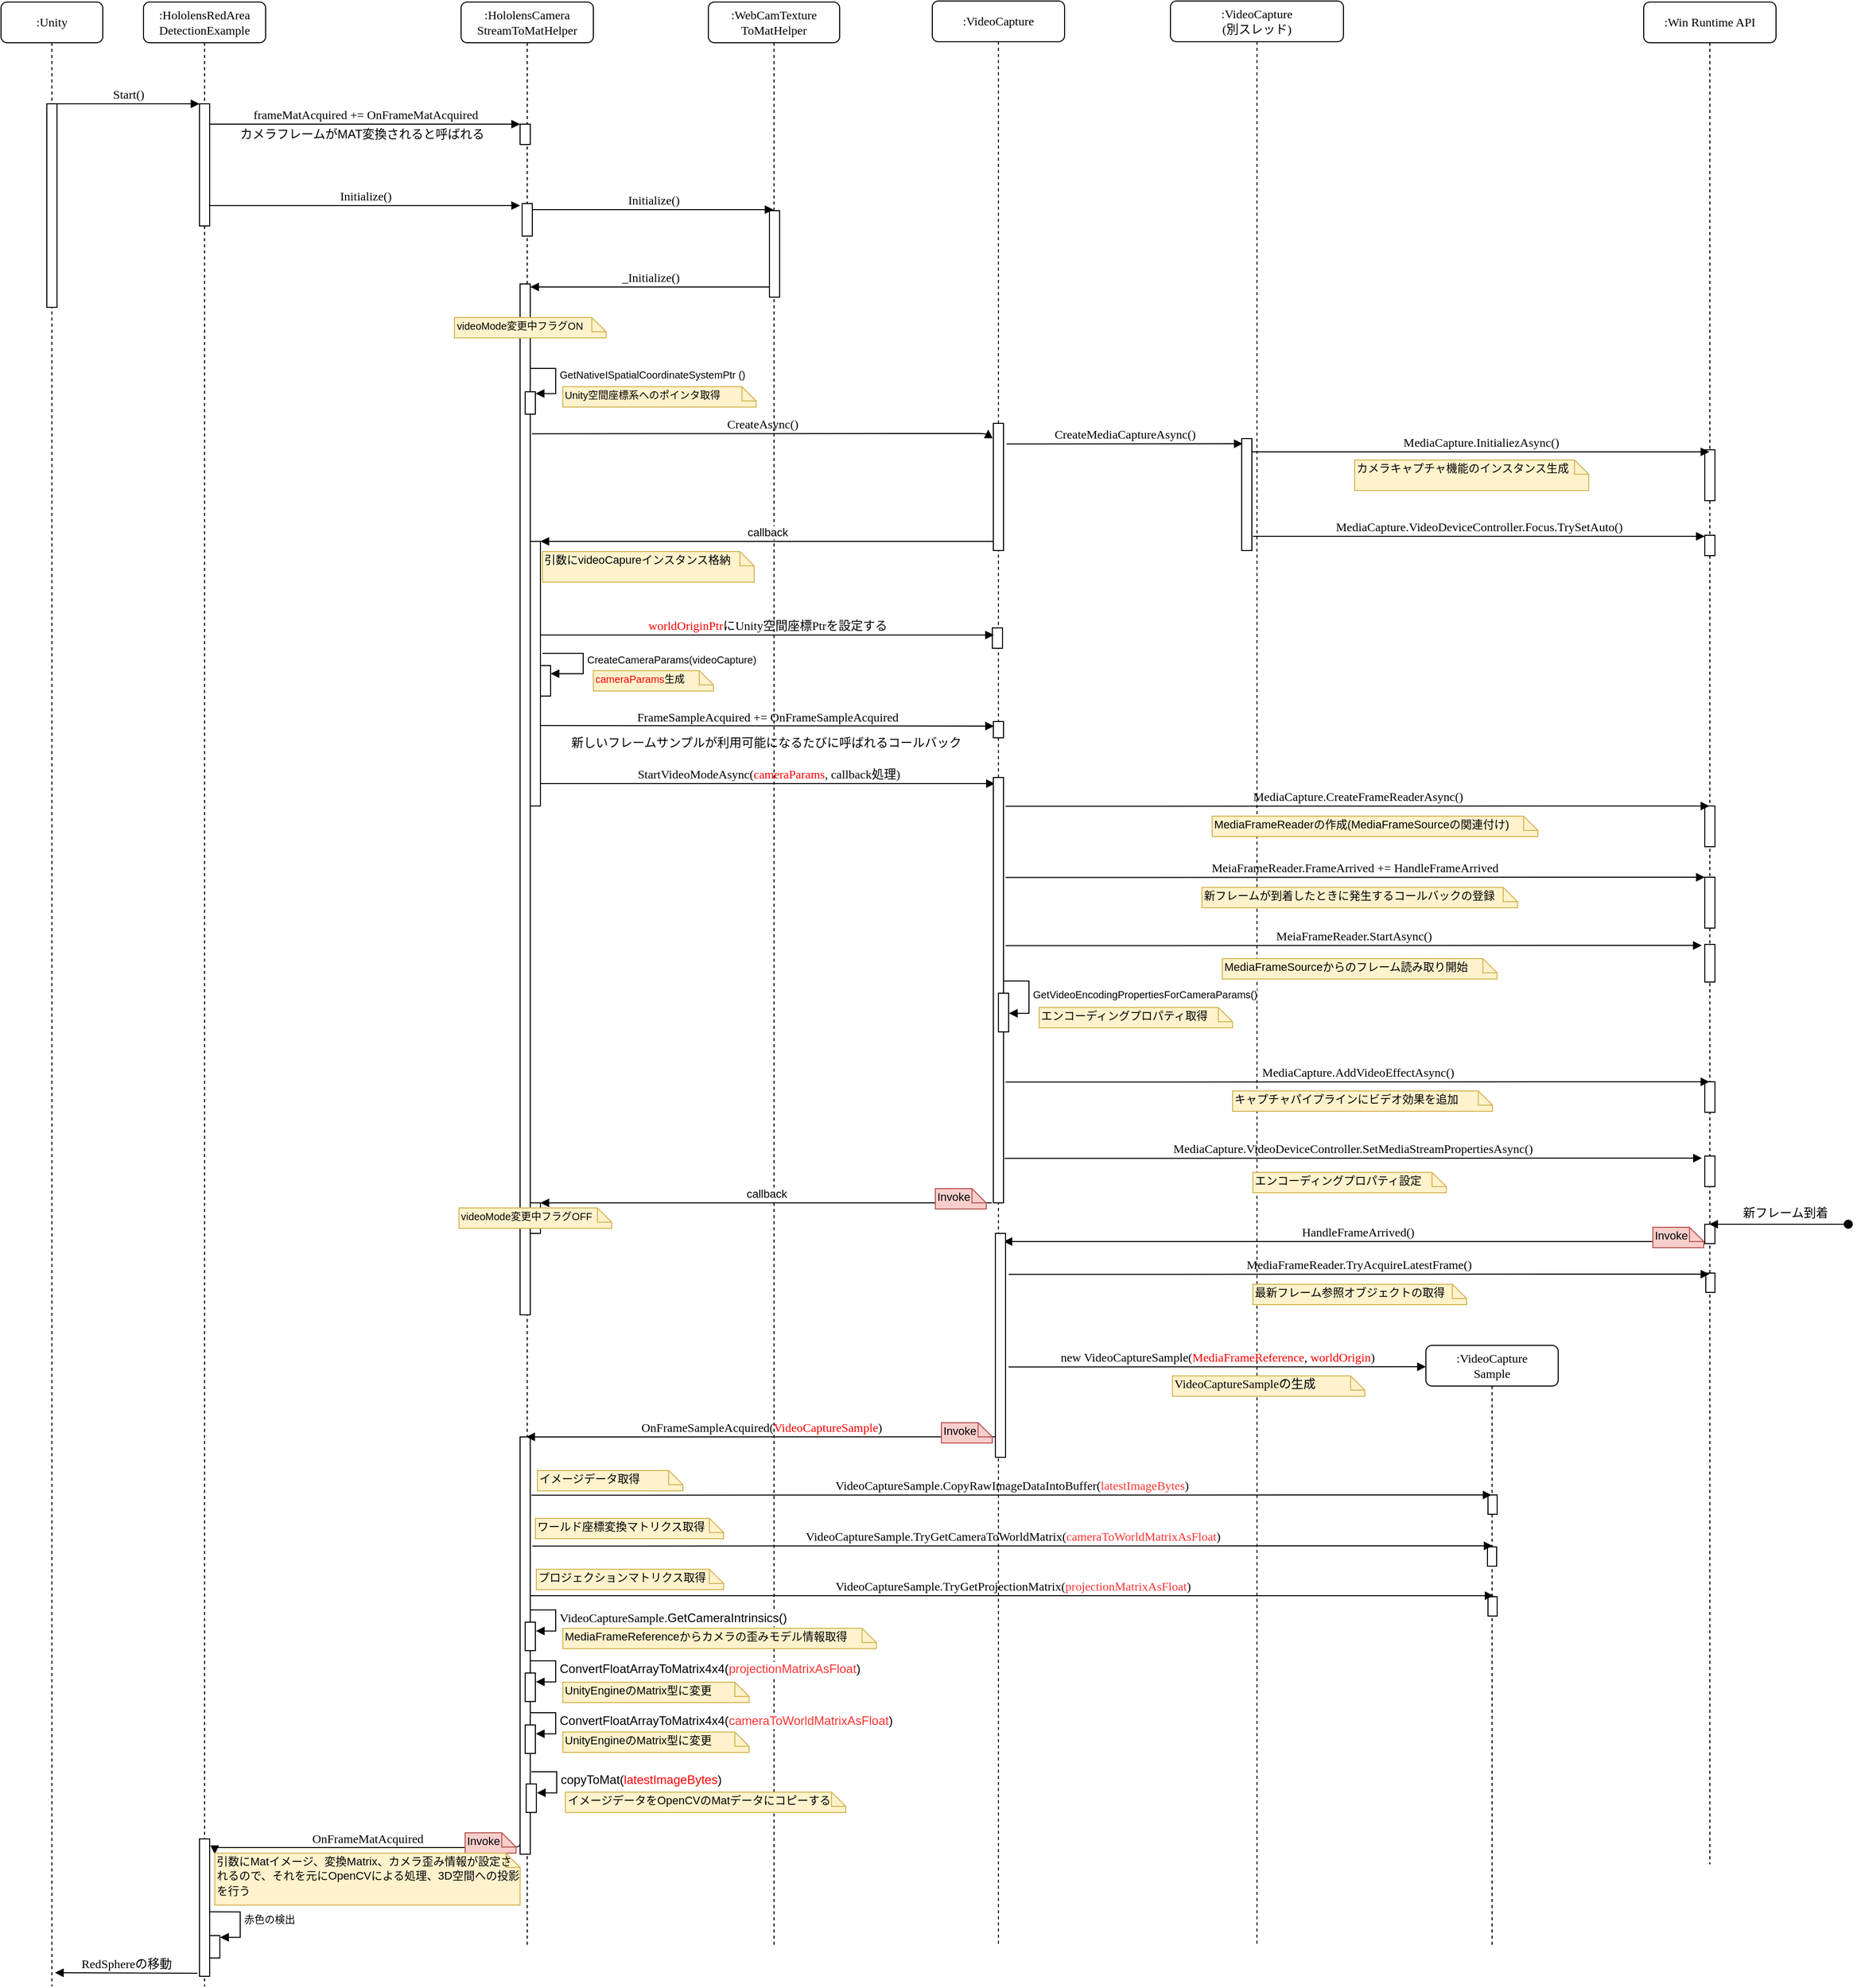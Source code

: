 <mxfile version="12.9.9" type="device"><diagram name="Page-1" id="13e1069c-82ec-6db2-03f1-153e76fe0fe0"><mxGraphModel dx="1707" dy="987" grid="1" gridSize="10" guides="1" tooltips="1" connect="1" arrows="1" fold="1" page="1" pageScale="1" pageWidth="1100" pageHeight="850" background="#ffffff" math="0" shadow="0"><root><mxCell id="0"/><mxCell id="1" parent="0"/><mxCell id="7baba1c4bc27f4b0-2" value=":HololensRedArea&lt;br&gt;DetectionExample" style="shape=umlLifeline;perimeter=lifelinePerimeter;whiteSpace=wrap;html=1;container=1;collapsible=0;recursiveResize=0;outlineConnect=0;rounded=1;shadow=0;comic=0;labelBackgroundColor=none;strokeWidth=1;fontFamily=Verdana;fontSize=12;align=center;gradientColor=none;labelBorderColor=none;labelPosition=center;verticalLabelPosition=middle;verticalAlign=middle;" parent="1" vertex="1"><mxGeometry x="190" y="140" width="120" height="1950" as="geometry"/></mxCell><mxCell id="7baba1c4bc27f4b0-10" value="" style="html=1;points=[];perimeter=orthogonalPerimeter;rounded=0;shadow=0;comic=0;labelBackgroundColor=none;strokeWidth=1;fontFamily=Verdana;fontSize=12;align=center;" parent="7baba1c4bc27f4b0-2" vertex="1"><mxGeometry x="55" y="100" width="10" height="120" as="geometry"/></mxCell><mxCell id="7baba1c4bc27f4b0-3" value=":HololensCamera&lt;br&gt;StreamToMatHelper" style="shape=umlLifeline;perimeter=lifelinePerimeter;whiteSpace=wrap;html=1;container=1;collapsible=0;recursiveResize=0;outlineConnect=0;rounded=1;shadow=0;comic=0;labelBackgroundColor=none;strokeWidth=1;fontFamily=Verdana;fontSize=12;align=center;" parent="1" vertex="1"><mxGeometry x="502" y="140" width="130" height="1910" as="geometry"/></mxCell><mxCell id="7baba1c4bc27f4b0-13" value="" style="html=1;points=[];perimeter=orthogonalPerimeter;rounded=0;shadow=0;comic=0;labelBackgroundColor=none;strokeWidth=1;fontFamily=Verdana;fontSize=12;align=center;" parent="7baba1c4bc27f4b0-3" vertex="1"><mxGeometry x="58" y="120" width="10" height="20" as="geometry"/></mxCell><mxCell id="GA6g40P5wwjPdCmEB0vI-6" value="" style="html=1;points=[];perimeter=orthogonalPerimeter;rounded=0;shadow=0;comic=0;labelBackgroundColor=none;strokeWidth=1;fontFamily=Verdana;fontSize=12;align=center;" parent="7baba1c4bc27f4b0-3" vertex="1"><mxGeometry x="60" y="198" width="10" height="32" as="geometry"/></mxCell><mxCell id="GA6g40P5wwjPdCmEB0vI-16" value="" style="html=1;points=[];perimeter=orthogonalPerimeter;rounded=0;shadow=0;comic=0;labelBackgroundColor=none;strokeWidth=1;fontFamily=Verdana;fontSize=12;align=center;" parent="7baba1c4bc27f4b0-3" vertex="1"><mxGeometry x="58" y="277" width="10" height="1013" as="geometry"/></mxCell><mxCell id="yOUTtjT36ihFral-eEsa-5" value="" style="html=1;points=[];perimeter=orthogonalPerimeter;labelBackgroundColor=none;gradientColor=none;" parent="7baba1c4bc27f4b0-3" vertex="1"><mxGeometry x="58" y="1410" width="10" height="410" as="geometry"/></mxCell><mxCell id="HErIHTPvH0kcY3t_z8J7-2" value="" style="html=1;points=[];perimeter=orthogonalPerimeter;" vertex="1" parent="7baba1c4bc27f4b0-3"><mxGeometry x="68" y="530" width="10" height="260" as="geometry"/></mxCell><mxCell id="7baba1c4bc27f4b0-8" value=":Unity" style="shape=umlLifeline;perimeter=lifelinePerimeter;whiteSpace=wrap;html=1;container=1;collapsible=0;recursiveResize=0;outlineConnect=0;rounded=1;shadow=0;comic=0;labelBackgroundColor=none;strokeWidth=1;fontFamily=Verdana;fontSize=12;align=center;" parent="1" vertex="1"><mxGeometry x="50" y="140" width="100" height="1950" as="geometry"/></mxCell><mxCell id="7baba1c4bc27f4b0-9" value="" style="html=1;points=[];perimeter=orthogonalPerimeter;rounded=0;shadow=0;comic=0;labelBackgroundColor=none;strokeWidth=1;fontFamily=Verdana;fontSize=12;align=center;" parent="7baba1c4bc27f4b0-8" vertex="1"><mxGeometry x="45" y="100" width="10" height="200" as="geometry"/></mxCell><mxCell id="7baba1c4bc27f4b0-11" value="Start()" style="html=1;verticalAlign=bottom;endArrow=block;entryX=0;entryY=0;labelBackgroundColor=none;fontFamily=Verdana;fontSize=12;edgeStyle=elbowEdgeStyle;elbow=vertical;" parent="1" source="7baba1c4bc27f4b0-9" target="7baba1c4bc27f4b0-10" edge="1"><mxGeometry relative="1" as="geometry"><mxPoint x="170" y="250" as="sourcePoint"/></mxGeometry></mxCell><mxCell id="7baba1c4bc27f4b0-14" value="frameMatAcquired += OnFrameMatAcquired" style="html=1;verticalAlign=bottom;endArrow=block;entryX=0;entryY=0;labelBackgroundColor=none;fontFamily=Verdana;fontSize=12;edgeStyle=elbowEdgeStyle;elbow=vertical;" parent="1" source="7baba1c4bc27f4b0-10" target="7baba1c4bc27f4b0-13" edge="1"><mxGeometry relative="1" as="geometry"><mxPoint x="320" y="260" as="sourcePoint"/></mxGeometry></mxCell><mxCell id="GA6g40P5wwjPdCmEB0vI-2" value="カメラフレームがMAT変換されると呼ばれる" style="text;html=1;strokeColor=none;fillColor=none;align=center;verticalAlign=middle;whiteSpace=wrap;rounded=0;labelBackgroundColor=none;" parent="1" vertex="1"><mxGeometry x="260" y="260" width="290" height="20" as="geometry"/></mxCell><mxCell id="GA6g40P5wwjPdCmEB0vI-5" value="Initialize()" style="html=1;verticalAlign=bottom;endArrow=block;labelBackgroundColor=none;fontFamily=Verdana;fontSize=12;edgeStyle=elbowEdgeStyle;elbow=vertical;" parent="1" source="7baba1c4bc27f4b0-10" edge="1"><mxGeometry relative="1" as="geometry"><mxPoint x="270" y="340" as="sourcePoint"/><Array as="points"><mxPoint x="430" y="340"/><mxPoint x="251" y="320"/></Array><mxPoint x="560" y="340" as="targetPoint"/></mxGeometry></mxCell><mxCell id="GA6g40P5wwjPdCmEB0vI-8" value=":WebCamTexture&lt;br&gt;ToMatHelper" style="shape=umlLifeline;perimeter=lifelinePerimeter;whiteSpace=wrap;html=1;container=1;collapsible=0;recursiveResize=0;outlineConnect=0;rounded=1;shadow=0;comic=0;labelBackgroundColor=none;strokeWidth=1;fontFamily=Verdana;fontSize=12;align=center;" parent="1" vertex="1"><mxGeometry x="745" y="140" width="129" height="1910" as="geometry"/></mxCell><mxCell id="GA6g40P5wwjPdCmEB0vI-10" value="" style="html=1;points=[];perimeter=orthogonalPerimeter;rounded=0;shadow=0;comic=0;labelBackgroundColor=none;strokeWidth=1;fontFamily=Verdana;fontSize=12;align=center;" parent="GA6g40P5wwjPdCmEB0vI-8" vertex="1"><mxGeometry x="60" y="205" width="10" height="85" as="geometry"/></mxCell><mxCell id="GA6g40P5wwjPdCmEB0vI-58" value="FrameSampleAcquired += OnFrameSampleAcquired" style="html=1;verticalAlign=bottom;endArrow=block;labelBackgroundColor=none;fontFamily=Verdana;fontSize=12;edgeStyle=elbowEdgeStyle;elbow=vertical;entryX=0.059;entryY=0.283;entryDx=0;entryDy=0;entryPerimeter=0;" parent="GA6g40P5wwjPdCmEB0vI-8" edge="1" target="GA6g40P5wwjPdCmEB0vI-73"><mxGeometry relative="1" as="geometry"><mxPoint x="-165" y="711" as="sourcePoint"/><mxPoint x="275" y="711" as="targetPoint"/></mxGeometry></mxCell><mxCell id="GA6g40P5wwjPdCmEB0vI-12" value="Initialize()" style="html=1;verticalAlign=bottom;endArrow=block;labelBackgroundColor=none;fontFamily=Verdana;fontSize=12;edgeStyle=elbowEdgeStyle;elbow=vertical;" parent="1" target="GA6g40P5wwjPdCmEB0vI-8" edge="1"><mxGeometry relative="1" as="geometry"><mxPoint x="572" y="344" as="sourcePoint"/><Array as="points"><mxPoint x="745" y="344"/><mxPoint x="566" y="324"/></Array><mxPoint x="770" y="344" as="targetPoint"/></mxGeometry></mxCell><mxCell id="GA6g40P5wwjPdCmEB0vI-15" value="_Initialize()" style="html=1;verticalAlign=bottom;endArrow=block;labelBackgroundColor=none;fontFamily=Verdana;fontSize=12;edgeStyle=elbowEdgeStyle;elbow=vertical;" parent="1" edge="1"><mxGeometry relative="1" as="geometry"><mxPoint x="805" y="420" as="sourcePoint"/><Array as="points"><mxPoint x="640" y="420"/><mxPoint x="577" y="450"/><mxPoint x="398" y="430"/></Array><mxPoint x="570" y="420" as="targetPoint"/></mxGeometry></mxCell><mxCell id="GA6g40P5wwjPdCmEB0vI-20" value=":VideoCapture" style="shape=umlLifeline;perimeter=lifelinePerimeter;whiteSpace=wrap;html=1;container=1;collapsible=0;recursiveResize=0;outlineConnect=0;rounded=1;shadow=0;comic=0;labelBackgroundColor=none;strokeWidth=1;fontFamily=Verdana;fontSize=12;align=center;" parent="1" vertex="1"><mxGeometry x="965" y="139" width="130" height="1911" as="geometry"/></mxCell><mxCell id="GA6g40P5wwjPdCmEB0vI-21" value="" style="html=1;points=[];perimeter=orthogonalPerimeter;rounded=0;shadow=0;comic=0;labelBackgroundColor=none;strokeWidth=1;fontFamily=Verdana;fontSize=12;align=center;" parent="GA6g40P5wwjPdCmEB0vI-20" vertex="1"><mxGeometry x="60" y="415" width="10" height="125" as="geometry"/></mxCell><mxCell id="GA6g40P5wwjPdCmEB0vI-25" value="" style="html=1;points=[];perimeter=orthogonalPerimeter;labelBackgroundColor=none;gradientColor=none;" parent="1" vertex="1"><mxGeometry x="565" y="523" width="10" height="22" as="geometry"/></mxCell><mxCell id="GA6g40P5wwjPdCmEB0vI-28" value="&lt;font style=&quot;font-size: 10px&quot;&gt;Unity空間座標系へのポインタ取得&lt;/font&gt;" style="shape=note;whiteSpace=wrap;html=1;size=14;verticalAlign=top;align=left;spacingTop=-6;labelBackgroundColor=none;fillColor=#fff2cc;strokeColor=#d6b656;" parent="1" vertex="1"><mxGeometry x="602" y="518" width="190" height="20" as="geometry"/></mxCell><mxCell id="GA6g40P5wwjPdCmEB0vI-29" value="CreateAsync()" style="html=1;verticalAlign=bottom;endArrow=block;labelBackgroundColor=none;fontFamily=Verdana;fontSize=12;edgeStyle=elbowEdgeStyle;elbow=vertical;exitX=1.643;exitY=0.582;exitDx=0;exitDy=0;exitPerimeter=0;" parent="1" edge="1"><mxGeometry relative="1" as="geometry"><mxPoint x="571.43" y="564.246" as="sourcePoint"/><Array as="points"><mxPoint x="555" y="564"/></Array><mxPoint x="1020" y="560" as="targetPoint"/></mxGeometry></mxCell><mxCell id="GA6g40P5wwjPdCmEB0vI-32" value="&lt;font style=&quot;font-size: 10px&quot;&gt;GetNativeISpatialCoordinateSystemPtr ()&lt;/font&gt;" style="edgeStyle=orthogonalEdgeStyle;html=1;align=left;spacingLeft=2;endArrow=block;rounded=0;entryX=1.029;entryY=0.424;entryDx=0;entryDy=0;entryPerimeter=0;" parent="1" edge="1"><mxGeometry relative="1" as="geometry"><mxPoint x="570" y="493" as="sourcePoint"/><Array as="points"><mxPoint x="570" y="500"/><mxPoint x="595" y="500"/><mxPoint x="595" y="525"/></Array><mxPoint x="575.29" y="524.72" as="targetPoint"/></mxGeometry></mxCell><mxCell id="GA6g40P5wwjPdCmEB0vI-33" value=":VideoCapture&lt;br&gt;(別スレッド)" style="shape=umlLifeline;perimeter=lifelinePerimeter;whiteSpace=wrap;html=1;container=1;collapsible=0;recursiveResize=0;outlineConnect=0;rounded=1;shadow=0;comic=0;labelBackgroundColor=none;strokeWidth=1;fontFamily=Verdana;fontSize=12;align=center;" parent="1" vertex="1"><mxGeometry x="1199" y="139" width="170" height="1911" as="geometry"/></mxCell><mxCell id="GA6g40P5wwjPdCmEB0vI-34" value="" style="html=1;points=[];perimeter=orthogonalPerimeter;rounded=0;shadow=0;comic=0;labelBackgroundColor=none;strokeWidth=1;fontFamily=Verdana;fontSize=12;align=center;" parent="GA6g40P5wwjPdCmEB0vI-33" vertex="1"><mxGeometry x="70" y="430" width="10" height="110" as="geometry"/></mxCell><mxCell id="HErIHTPvH0kcY3t_z8J7-28" value="&lt;div style=&quot;text-align: center&quot;&gt;&lt;span&gt;&lt;font face=&quot;Verdana&quot;&gt;VideoCaptureSampleの生成&lt;/font&gt;&lt;/span&gt;&lt;/div&gt;" style="shape=note;whiteSpace=wrap;html=1;size=14;verticalAlign=top;align=left;spacingTop=-6;labelBackgroundColor=none;fillColor=#fff2cc;strokeColor=#d6b656;" vertex="1" parent="GA6g40P5wwjPdCmEB0vI-33"><mxGeometry x="2" y="1351" width="189" height="20" as="geometry"/></mxCell><mxCell id="GA6g40P5wwjPdCmEB0vI-36" value="CreateMediaCaptureAsync()" style="html=1;verticalAlign=bottom;endArrow=block;labelBackgroundColor=none;fontFamily=Verdana;fontSize=12;edgeStyle=elbowEdgeStyle;elbow=vertical;exitX=1.643;exitY=0.582;exitDx=0;exitDy=0;exitPerimeter=0;" parent="1" edge="1"><mxGeometry relative="1" as="geometry"><mxPoint x="1038.0" y="574.246" as="sourcePoint"/><Array as="points"><mxPoint x="1021.57" y="574"/></Array><mxPoint x="1270" y="574" as="targetPoint"/></mxGeometry></mxCell><mxCell id="GA6g40P5wwjPdCmEB0vI-41" value=":Win Runtime API" style="shape=umlLifeline;perimeter=lifelinePerimeter;whiteSpace=wrap;html=1;container=1;collapsible=0;recursiveResize=0;outlineConnect=0;rounded=1;shadow=0;comic=0;labelBackgroundColor=none;strokeWidth=1;fontFamily=Verdana;fontSize=12;align=center;" parent="1" vertex="1"><mxGeometry x="1664" y="140" width="130" height="1830" as="geometry"/></mxCell><mxCell id="GA6g40P5wwjPdCmEB0vI-42" value="" style="html=1;points=[];perimeter=orthogonalPerimeter;rounded=0;shadow=0;comic=0;labelBackgroundColor=none;strokeWidth=1;fontFamily=Verdana;fontSize=12;align=center;" parent="GA6g40P5wwjPdCmEB0vI-41" vertex="1"><mxGeometry x="60" y="440" width="10" height="50" as="geometry"/></mxCell><mxCell id="GA6g40P5wwjPdCmEB0vI-83" value="" style="html=1;points=[];perimeter=orthogonalPerimeter;rounded=0;shadow=0;comic=0;labelBackgroundColor=none;strokeWidth=1;fontFamily=Verdana;fontSize=12;align=center;" parent="GA6g40P5wwjPdCmEB0vI-41" vertex="1"><mxGeometry x="60" y="790" width="10" height="40" as="geometry"/></mxCell><mxCell id="GA6g40P5wwjPdCmEB0vI-88" value="" style="html=1;points=[];perimeter=orthogonalPerimeter;rounded=0;shadow=0;comic=0;labelBackgroundColor=none;strokeWidth=1;fontFamily=Verdana;fontSize=12;align=center;" parent="GA6g40P5wwjPdCmEB0vI-41" vertex="1"><mxGeometry x="60" y="860" width="10" height="50" as="geometry"/></mxCell><mxCell id="GA6g40P5wwjPdCmEB0vI-90" value="" style="html=1;points=[];perimeter=orthogonalPerimeter;labelBackgroundColor=none;gradientColor=none;" parent="GA6g40P5wwjPdCmEB0vI-41" vertex="1"><mxGeometry x="60" y="926" width="10" height="37" as="geometry"/></mxCell><mxCell id="GA6g40P5wwjPdCmEB0vI-99" value="" style="html=1;points=[];perimeter=orthogonalPerimeter;rounded=0;shadow=0;comic=0;labelBackgroundColor=none;strokeWidth=1;fontFamily=Verdana;fontSize=12;align=center;" parent="GA6g40P5wwjPdCmEB0vI-41" vertex="1"><mxGeometry x="60" y="524" width="10" height="20" as="geometry"/></mxCell><mxCell id="GA6g40P5wwjPdCmEB0vI-101" value="" style="html=1;points=[];perimeter=orthogonalPerimeter;labelBackgroundColor=none;gradientColor=none;" parent="GA6g40P5wwjPdCmEB0vI-41" vertex="1"><mxGeometry x="60" y="1061" width="10" height="30" as="geometry"/></mxCell><mxCell id="GA6g40P5wwjPdCmEB0vI-104" value="" style="html=1;points=[];perimeter=orthogonalPerimeter;labelBackgroundColor=none;gradientColor=none;" parent="GA6g40P5wwjPdCmEB0vI-41" vertex="1"><mxGeometry x="60" y="1134" width="10" height="30" as="geometry"/></mxCell><mxCell id="NuB32mr0vmWZS5W-NjKn-8" value="" style="html=1;points=[];perimeter=orthogonalPerimeter;labelBackgroundColor=none;gradientColor=none;" parent="GA6g40P5wwjPdCmEB0vI-41" vertex="1"><mxGeometry x="60" y="1201" width="10" height="19" as="geometry"/></mxCell><mxCell id="NuB32mr0vmWZS5W-NjKn-17" value="" style="html=1;points=[];perimeter=orthogonalPerimeter;labelBackgroundColor=none;gradientColor=none;" parent="GA6g40P5wwjPdCmEB0vI-41" vertex="1"><mxGeometry x="61" y="1249" width="9" height="19" as="geometry"/></mxCell><mxCell id="GA6g40P5wwjPdCmEB0vI-44" value="MediaCapture.InitialiezAsync()" style="html=1;verticalAlign=bottom;endArrow=block;labelBackgroundColor=none;fontFamily=Verdana;fontSize=12;edgeStyle=elbowEdgeStyle;elbow=vertical;" parent="1" edge="1"><mxGeometry relative="1" as="geometry"><mxPoint x="1279" y="582" as="sourcePoint"/><Array as="points"><mxPoint x="1620" y="582"/><mxPoint x="1340" y="676"/></Array><mxPoint x="1728.5" y="582" as="targetPoint"/></mxGeometry></mxCell><mxCell id="GA6g40P5wwjPdCmEB0vI-50" value="callback" style="html=1;verticalAlign=bottom;endArrow=block;" parent="1" edge="1"><mxGeometry relative="1" as="geometry"><mxPoint x="1025" y="670" as="sourcePoint"/><mxPoint x="580" y="670" as="targetPoint"/></mxGeometry></mxCell><mxCell id="GA6g40P5wwjPdCmEB0vI-52" value="&lt;span style=&quot;font-size: 11px&quot;&gt;引数にvideoCapureインスタンス格納&lt;/span&gt;" style="shape=note;whiteSpace=wrap;html=1;size=14;verticalAlign=top;align=left;spacingTop=-6;labelBackgroundColor=none;fillColor=#fff2cc;strokeColor=#d6b656;" parent="1" vertex="1"><mxGeometry x="582" y="680" width="208" height="30" as="geometry"/></mxCell><mxCell id="GA6g40P5wwjPdCmEB0vI-59" value="新しいフレームサンプルが利用可能になるたびに呼ばれるコールバック" style="text;html=1;strokeColor=none;fillColor=none;align=center;verticalAlign=middle;whiteSpace=wrap;rounded=0;labelBackgroundColor=none;" parent="1" vertex="1"><mxGeometry x="577" y="858" width="450" height="20" as="geometry"/></mxCell><mxCell id="GA6g40P5wwjPdCmEB0vI-63" value="StartVideoModeAsync(&lt;font color=&quot;#ff0000&quot;&gt;cameraParams&lt;/font&gt;, callback処理)" style="html=1;verticalAlign=bottom;endArrow=block;labelBackgroundColor=none;fontFamily=Verdana;fontSize=12;edgeStyle=elbowEdgeStyle;elbow=vertical;entryX=0.153;entryY=0.014;entryDx=0;entryDy=0;entryPerimeter=0;" parent="1" target="GA6g40P5wwjPdCmEB0vI-81" edge="1"><mxGeometry relative="1" as="geometry"><mxPoint x="580" y="908" as="sourcePoint"/><mxPoint x="1020" y="908" as="targetPoint"/><Array as="points"/></mxGeometry></mxCell><mxCell id="GA6g40P5wwjPdCmEB0vI-70" value="&lt;span style=&quot;font-size: 10px&quot;&gt;&lt;font color=&quot;#ff0000&quot;&gt;cameraParams&lt;/font&gt;生成&lt;/span&gt;" style="shape=note;whiteSpace=wrap;html=1;size=14;verticalAlign=top;align=left;spacingTop=-6;labelBackgroundColor=none;fillColor=#fff2cc;strokeColor=#d6b656;" parent="1" vertex="1"><mxGeometry x="632" y="797" width="118" height="20" as="geometry"/></mxCell><mxCell id="GA6g40P5wwjPdCmEB0vI-72" value="" style="html=1;points=[];perimeter=orthogonalPerimeter;rounded=0;shadow=0;comic=0;labelBackgroundColor=none;strokeWidth=1;fontFamily=Verdana;fontSize=12;align=center;" parent="1" vertex="1"><mxGeometry x="1024" y="755" width="10" height="20" as="geometry"/></mxCell><mxCell id="GA6g40P5wwjPdCmEB0vI-77" value="&lt;font color=&quot;#ff0000&quot;&gt;worldOriginPtr&lt;/font&gt;にUnity空間座標Ptrを設定する" style="html=1;verticalAlign=bottom;endArrow=block;labelBackgroundColor=none;fontFamily=Verdana;fontSize=12;edgeStyle=elbowEdgeStyle;elbow=vertical;entryX=0.157;entryY=0.343;entryDx=0;entryDy=0;entryPerimeter=0;" parent="1" target="GA6g40P5wwjPdCmEB0vI-72" edge="1"><mxGeometry relative="1" as="geometry"><mxPoint x="580" y="762" as="sourcePoint"/><mxPoint x="1010" y="764.29" as="targetPoint"/></mxGeometry></mxCell><mxCell id="GA6g40P5wwjPdCmEB0vI-73" value="" style="html=1;points=[];perimeter=orthogonalPerimeter;rounded=0;shadow=0;comic=0;labelBackgroundColor=none;strokeWidth=1;fontFamily=Verdana;fontSize=12;align=center;" parent="1" vertex="1"><mxGeometry x="1025" y="847" width="10" height="16" as="geometry"/></mxCell><mxCell id="GA6g40P5wwjPdCmEB0vI-81" value="" style="html=1;points=[];perimeter=orthogonalPerimeter;rounded=0;shadow=0;comic=0;labelBackgroundColor=none;strokeWidth=1;fontFamily=Verdana;fontSize=12;align=center;" parent="1" vertex="1"><mxGeometry x="1025" y="902" width="10" height="418" as="geometry"/></mxCell><mxCell id="GA6g40P5wwjPdCmEB0vI-82" value="MediaCapture.CreateFrameReaderAsync()" style="html=1;verticalAlign=bottom;endArrow=block;labelBackgroundColor=none;fontFamily=Verdana;fontSize=12;edgeStyle=elbowEdgeStyle;elbow=vertical;exitX=1.643;exitY=0.582;exitDx=0;exitDy=0;exitPerimeter=0;" parent="1" edge="1"><mxGeometry relative="1" as="geometry"><mxPoint x="1037" y="930.246" as="sourcePoint"/><Array as="points"><mxPoint x="1020.57" y="930"/></Array><mxPoint x="1728.5" y="930" as="targetPoint"/></mxGeometry></mxCell><mxCell id="GA6g40P5wwjPdCmEB0vI-84" value="callback" style="html=1;verticalAlign=bottom;endArrow=block;" parent="1" edge="1" target="HErIHTPvH0kcY3t_z8J7-4"><mxGeometry relative="1" as="geometry"><mxPoint x="1023.5" y="1320" as="sourcePoint"/><mxPoint x="580" y="1320" as="targetPoint"/></mxGeometry></mxCell><mxCell id="GA6g40P5wwjPdCmEB0vI-86" value="&lt;span style=&quot;font-size: 11px&quot;&gt;MediaFrameReaderの作成(MediaFrameSourceの関連付け)&lt;/span&gt;" style="shape=note;whiteSpace=wrap;html=1;size=14;verticalAlign=top;align=left;spacingTop=-6;labelBackgroundColor=none;fillColor=#fff2cc;strokeColor=#d6b656;" parent="1" vertex="1"><mxGeometry x="1240" y="940" width="320" height="20" as="geometry"/></mxCell><mxCell id="GA6g40P5wwjPdCmEB0vI-87" value="MeiaFrameReader.FrameArrived += HandleFrameArrived" style="html=1;verticalAlign=bottom;endArrow=block;labelBackgroundColor=none;fontFamily=Verdana;fontSize=12;edgeStyle=elbowEdgeStyle;elbow=vertical;exitX=1.643;exitY=0.582;exitDx=0;exitDy=0;exitPerimeter=0;" parent="1" edge="1"><mxGeometry relative="1" as="geometry"><mxPoint x="1037" y="1000.246" as="sourcePoint"/><Array as="points"><mxPoint x="1020.57" y="1000"/></Array><mxPoint x="1724" y="1000.0" as="targetPoint"/></mxGeometry></mxCell><mxCell id="GA6g40P5wwjPdCmEB0vI-89" value="MeiaFrameReader.StartAsync()" style="html=1;verticalAlign=bottom;endArrow=block;labelBackgroundColor=none;fontFamily=Verdana;fontSize=12;edgeStyle=elbowEdgeStyle;elbow=vertical;exitX=1.643;exitY=0.582;exitDx=0;exitDy=0;exitPerimeter=0;" parent="1" edge="1"><mxGeometry relative="1" as="geometry"><mxPoint x="1037" y="1067.246" as="sourcePoint"/><Array as="points"><mxPoint x="1020.57" y="1067"/></Array><mxPoint x="1721" y="1067" as="targetPoint"/></mxGeometry></mxCell><mxCell id="GA6g40P5wwjPdCmEB0vI-94" value="" style="html=1;points=[];perimeter=orthogonalPerimeter;labelBackgroundColor=none;gradientColor=none;" parent="1" vertex="1"><mxGeometry x="1030" y="1114" width="10" height="38" as="geometry"/></mxCell><mxCell id="GA6g40P5wwjPdCmEB0vI-95" value="&lt;font style=&quot;font-size: 10px&quot;&gt;GetVideoEncodingPropertiesForCameraParams()&lt;/font&gt;" style="edgeStyle=orthogonalEdgeStyle;html=1;align=left;spacingLeft=2;endArrow=block;rounded=0;entryX=1.029;entryY=0.424;entryDx=0;entryDy=0;entryPerimeter=0;" parent="1" edge="1"><mxGeometry relative="1" as="geometry"><mxPoint x="1035" y="1102" as="sourcePoint"/><Array as="points"><mxPoint x="1060" y="1102"/><mxPoint x="1060" y="1134"/></Array><mxPoint x="1040.29" y="1133.72" as="targetPoint"/></mxGeometry></mxCell><mxCell id="GA6g40P5wwjPdCmEB0vI-96" value="&lt;span style=&quot;font-size: 11px&quot;&gt;エンコーディングプロパティ取得&lt;/span&gt;" style="shape=note;whiteSpace=wrap;html=1;size=14;verticalAlign=top;align=left;spacingTop=-6;labelBackgroundColor=none;fillColor=#fff2cc;strokeColor=#d6b656;" parent="1" vertex="1"><mxGeometry x="1070" y="1128" width="190" height="20" as="geometry"/></mxCell><mxCell id="GA6g40P5wwjPdCmEB0vI-97" value="MediaCapture.AddVideoEffectAsync()" style="html=1;verticalAlign=bottom;endArrow=block;labelBackgroundColor=none;fontFamily=Verdana;fontSize=12;edgeStyle=elbowEdgeStyle;elbow=vertical;exitX=1.643;exitY=0.582;exitDx=0;exitDy=0;exitPerimeter=0;" parent="1" edge="1"><mxGeometry relative="1" as="geometry"><mxPoint x="1037" y="1201.246" as="sourcePoint"/><Array as="points"><mxPoint x="1020.57" y="1201"/></Array><mxPoint x="1728.5" y="1201" as="targetPoint"/></mxGeometry></mxCell><mxCell id="GA6g40P5wwjPdCmEB0vI-100" value="MediaCapture.VideoDeviceController.SetMediaStreamPropertiesAsync()" style="html=1;verticalAlign=bottom;endArrow=block;labelBackgroundColor=none;fontFamily=Verdana;fontSize=12;edgeStyle=elbowEdgeStyle;elbow=vertical;exitX=1.643;exitY=0.582;exitDx=0;exitDy=0;exitPerimeter=0;entryX=-0.288;entryY=0.067;entryDx=0;entryDy=0;entryPerimeter=0;" parent="1" edge="1" target="GA6g40P5wwjPdCmEB0vI-104"><mxGeometry relative="1" as="geometry"><mxPoint x="1036" y="1276.246" as="sourcePoint"/><Array as="points"><mxPoint x="1019.57" y="1276"/></Array><mxPoint x="1720" y="1276" as="targetPoint"/></mxGeometry></mxCell><mxCell id="NuB32mr0vmWZS5W-NjKn-2" value="HandleFrameArrived()" style="html=1;verticalAlign=bottom;endArrow=block;labelBackgroundColor=none;fontFamily=Verdana;fontSize=12;edgeStyle=elbowEdgeStyle;elbow=vertical;" parent="1" edge="1"><mxGeometry relative="1" as="geometry"><mxPoint x="1719" y="1358" as="sourcePoint"/><Array as="points"><mxPoint x="1725" y="1358"/><mxPoint x="1042" y="1388"/><mxPoint x="863" y="1368"/></Array><mxPoint x="1035" y="1358" as="targetPoint"/></mxGeometry></mxCell><mxCell id="NuB32mr0vmWZS5W-NjKn-4" value="dispatch" style="html=1;verticalAlign=bottom;startArrow=oval;startFill=1;endArrow=block;startSize=8;noLabel=1;fontColor=none;" parent="1" edge="1"><mxGeometry width="60" relative="1" as="geometry"><mxPoint x="1865" y="1341" as="sourcePoint"/><mxPoint x="1728.324" y="1341" as="targetPoint"/></mxGeometry></mxCell><mxCell id="NuB32mr0vmWZS5W-NjKn-6" value="新フレーム到着" style="text;html=1;align=center;verticalAlign=middle;resizable=0;points=[];autosize=1;fontColor=#000000;" parent="1" vertex="1"><mxGeometry x="1753" y="1320" width="100" height="20" as="geometry"/></mxCell><mxCell id="NuB32mr0vmWZS5W-NjKn-15" value="" style="html=1;points=[];perimeter=orthogonalPerimeter;labelBackgroundColor=none;gradientColor=none;" parent="1" vertex="1"><mxGeometry x="1027" y="1350" width="10" height="220" as="geometry"/></mxCell><mxCell id="NuB32mr0vmWZS5W-NjKn-16" value="MediaFrameReader.TryAcquireLatestFrame()" style="html=1;verticalAlign=bottom;endArrow=block;labelBackgroundColor=none;fontFamily=Verdana;fontSize=12;edgeStyle=elbowEdgeStyle;elbow=vertical;exitX=1.643;exitY=0.582;exitDx=0;exitDy=0;exitPerimeter=0;" parent="1" target="GA6g40P5wwjPdCmEB0vI-41" edge="1"><mxGeometry relative="1" as="geometry"><mxPoint x="1040" y="1390.246" as="sourcePoint"/><Array as="points"><mxPoint x="1023.57" y="1390"/></Array><mxPoint x="1500" y="1390" as="targetPoint"/></mxGeometry></mxCell><mxCell id="NuB32mr0vmWZS5W-NjKn-19" value="&lt;span style=&quot;font-size: 11px&quot;&gt;最新フレーム参照オブジェクトの取得&lt;/span&gt;" style="shape=note;whiteSpace=wrap;html=1;size=14;verticalAlign=top;align=left;spacingTop=-6;labelBackgroundColor=none;fillColor=#fff2cc;strokeColor=#d6b656;" parent="1" vertex="1"><mxGeometry x="1280" y="1400" width="210" height="20" as="geometry"/></mxCell><mxCell id="NuB32mr0vmWZS5W-NjKn-20" value=":VideoCapture&lt;br&gt;Sample" style="shape=umlLifeline;perimeter=lifelinePerimeter;whiteSpace=wrap;html=1;container=1;collapsible=0;recursiveResize=0;outlineConnect=0;rounded=1;shadow=0;comic=0;labelBackgroundColor=none;strokeWidth=1;fontFamily=Verdana;fontSize=12;align=center;" parent="1" vertex="1"><mxGeometry x="1450" y="1460" width="130" height="590" as="geometry"/></mxCell><mxCell id="HErIHTPvH0kcY3t_z8J7-29" value="" style="html=1;points=[];perimeter=orthogonalPerimeter;labelBackgroundColor=none;gradientColor=none;" vertex="1" parent="NuB32mr0vmWZS5W-NjKn-20"><mxGeometry x="61" y="147" width="9" height="19" as="geometry"/></mxCell><mxCell id="HErIHTPvH0kcY3t_z8J7-30" value="" style="html=1;points=[];perimeter=orthogonalPerimeter;labelBackgroundColor=none;gradientColor=none;" vertex="1" parent="NuB32mr0vmWZS5W-NjKn-20"><mxGeometry x="60.5" y="198" width="9" height="19" as="geometry"/></mxCell><mxCell id="HErIHTPvH0kcY3t_z8J7-31" value="" style="html=1;points=[];perimeter=orthogonalPerimeter;labelBackgroundColor=none;gradientColor=none;" vertex="1" parent="NuB32mr0vmWZS5W-NjKn-20"><mxGeometry x="61" y="247" width="9" height="19" as="geometry"/></mxCell><mxCell id="NuB32mr0vmWZS5W-NjKn-34" value="OnFrameSampleAcquired(&lt;font color=&quot;#ff0000&quot;&gt;VideoCaptureSample&lt;/font&gt;)" style="html=1;verticalAlign=bottom;endArrow=block;labelBackgroundColor=none;fontFamily=Verdana;fontSize=12;edgeStyle=elbowEdgeStyle;elbow=vertical;exitX=-0.003;exitY=0.812;exitDx=0;exitDy=0;exitPerimeter=0;" parent="1" edge="1"><mxGeometry relative="1" as="geometry"><mxPoint x="1026.97" y="1549.84" as="sourcePoint"/><Array as="points"><mxPoint x="1000" y="1550"/></Array><mxPoint x="566.071" y="1550" as="targetPoint"/></mxGeometry></mxCell><mxCell id="NuB32mr0vmWZS5W-NjKn-39" value="new VideoCaptureSample(&lt;font color=&quot;#ff0000&quot;&gt;MediaFrameReference&lt;/font&gt;, &lt;font color=&quot;#ff0000&quot;&gt;worldOrigin&lt;/font&gt;)" style="html=1;verticalAlign=bottom;endArrow=block;labelBackgroundColor=none;fontFamily=Verdana;fontSize=12;edgeStyle=elbowEdgeStyle;elbow=vertical;exitX=1.643;exitY=0.582;exitDx=0;exitDy=0;exitPerimeter=0;" parent="1" edge="1"><mxGeometry relative="1" as="geometry"><mxPoint x="1040" y="1481.246" as="sourcePoint"/><Array as="points"><mxPoint x="1023.57" y="1481"/></Array><mxPoint x="1450" y="1481" as="targetPoint"/></mxGeometry></mxCell><mxCell id="GA6g40P5wwjPdCmEB0vI-45" value="&lt;font style=&quot;font-size: 11px&quot;&gt;カメラキャプチャ機能のインスタンス生成&lt;/font&gt;" style="shape=note;whiteSpace=wrap;html=1;size=14;verticalAlign=top;align=left;spacingTop=-6;labelBackgroundColor=none;fillColor=#fff2cc;strokeColor=#d6b656;" parent="1" vertex="1"><mxGeometry x="1380" y="590" width="230" height="30" as="geometry"/></mxCell><mxCell id="yOUTtjT36ihFral-eEsa-3" value="&lt;span style=&quot;font-size: 11px&quot;&gt;Invoke&lt;/span&gt;" style="shape=note;whiteSpace=wrap;html=1;size=14;verticalAlign=top;align=left;spacingTop=-6;labelBackgroundColor=none;fillColor=#f8cecc;strokeColor=#b85450;" parent="1" vertex="1"><mxGeometry x="974" y="1536" width="50" height="20" as="geometry"/></mxCell><mxCell id="yOUTtjT36ihFral-eEsa-10" value="VideoCaptureSample.CopyRawImageDataIntoBuffer(&lt;font color=&quot;#ff3333&quot;&gt;latestImageBytes&lt;/font&gt;)" style="html=1;verticalAlign=bottom;endArrow=block;labelBackgroundColor=none;fontFamily=Verdana;fontSize=12;edgeStyle=elbowEdgeStyle;elbow=vertical;exitX=1.643;exitY=0.582;exitDx=0;exitDy=0;exitPerimeter=0;" parent="1" edge="1"><mxGeometry relative="1" as="geometry"><mxPoint x="571" y="1607.246" as="sourcePoint"/><Array as="points"><mxPoint x="554.57" y="1607"/></Array><mxPoint x="1514.5" y="1607" as="targetPoint"/></mxGeometry></mxCell><mxCell id="yOUTtjT36ihFral-eEsa-11" value="&lt;span style=&quot;font-size: 11px&quot;&gt;イメージデータ取得&lt;br&gt;&lt;/span&gt;" style="shape=note;whiteSpace=wrap;html=1;size=14;verticalAlign=top;align=left;spacingTop=-6;labelBackgroundColor=none;fillColor=#fff2cc;strokeColor=#d6b656;" parent="1" vertex="1"><mxGeometry x="577" y="1583" width="143" height="20" as="geometry"/></mxCell><mxCell id="yOUTtjT36ihFral-eEsa-13" value="VideoCaptureSample.TryGetCameraToWorldMatrix(&lt;font color=&quot;#ff3333&quot;&gt;cameraToWorldMatrixAsFloat&lt;/font&gt;)" style="html=1;verticalAlign=bottom;endArrow=block;labelBackgroundColor=none;fontFamily=Verdana;fontSize=12;edgeStyle=elbowEdgeStyle;elbow=vertical;exitX=1.643;exitY=0.582;exitDx=0;exitDy=0;exitPerimeter=0;" parent="1" edge="1"><mxGeometry relative="1" as="geometry"><mxPoint x="572" y="1657.246" as="sourcePoint"/><Array as="points"><mxPoint x="555.57" y="1657"/></Array><mxPoint x="1515.5" y="1657" as="targetPoint"/></mxGeometry></mxCell><mxCell id="yOUTtjT36ihFral-eEsa-14" value="VideoCaptureSample.TryGetProjectionMatrix(&lt;font color=&quot;#ff3333&quot;&gt;projectionMatrixAsFloat&lt;/font&gt;)" style="html=1;verticalAlign=bottom;endArrow=block;labelBackgroundColor=none;fontFamily=Verdana;fontSize=12;edgeStyle=elbowEdgeStyle;elbow=vertical;" parent="1" edge="1"><mxGeometry relative="1" as="geometry"><mxPoint x="570" y="1706" as="sourcePoint"/><Array as="points"/><mxPoint x="1516.5" y="1706" as="targetPoint"/></mxGeometry></mxCell><mxCell id="yOUTtjT36ihFral-eEsa-20" value="&lt;font style=&quot;font-size: 12px&quot;&gt;ConvertFloatArrayToMatrix4x4(&lt;font color=&quot;#ff3333&quot; style=&quot;font-size: 12px&quot;&gt;cameraToWorldMatrixAsFloat&lt;/font&gt;)&lt;/font&gt;" style="edgeStyle=orthogonalEdgeStyle;html=1;align=left;spacingLeft=2;endArrow=block;rounded=0;entryX=1.053;entryY=0.31;entryDx=0;entryDy=0;entryPerimeter=0;" parent="1" target="yOUTtjT36ihFral-eEsa-19" edge="1"><mxGeometry relative="1" as="geometry"><mxPoint x="570" y="1821" as="sourcePoint"/><Array as="points"><mxPoint x="595" y="1821"/><mxPoint x="595" y="1842"/></Array><mxPoint x="580" y="1841" as="targetPoint"/></mxGeometry></mxCell><mxCell id="yOUTtjT36ihFral-eEsa-21" value="&lt;span style=&quot;font-size: 11px&quot;&gt;UnityEngineのMatrix型に変更&lt;/span&gt;" style="shape=note;whiteSpace=wrap;html=1;size=14;verticalAlign=top;align=left;spacingTop=-6;labelBackgroundColor=none;fillColor=#fff2cc;strokeColor=#d6b656;" parent="1" vertex="1"><mxGeometry x="602" y="1840" width="183" height="20" as="geometry"/></mxCell><mxCell id="yOUTtjT36ihFral-eEsa-22" value="OnFrameMatAcquired" style="html=1;verticalAlign=bottom;endArrow=block;labelBackgroundColor=none;fontFamily=Verdana;fontSize=12;edgeStyle=elbowEdgeStyle;elbow=vertical;" parent="1" edge="1"><mxGeometry relative="1" as="geometry"><mxPoint x="560" y="1947" as="sourcePoint"/><Array as="points"/><mxPoint x="260" y="1960" as="targetPoint"/></mxGeometry></mxCell><mxCell id="yOUTtjT36ihFral-eEsa-23" value="&lt;span style=&quot;font-size: 11px&quot;&gt;Invoke&lt;/span&gt;" style="shape=note;whiteSpace=wrap;html=1;size=14;verticalAlign=top;align=left;spacingTop=-6;labelBackgroundColor=none;fillColor=#f8cecc;strokeColor=#b85450;" parent="1" vertex="1"><mxGeometry x="506" y="1939" width="50" height="20" as="geometry"/></mxCell><mxCell id="yOUTtjT36ihFral-eEsa-24" value="&lt;span style=&quot;font-size: 11px&quot;&gt;Invoke&lt;/span&gt;" style="shape=note;whiteSpace=wrap;html=1;size=14;verticalAlign=top;align=left;spacingTop=-6;labelBackgroundColor=none;fillColor=#f8cecc;strokeColor=#b85450;" parent="1" vertex="1"><mxGeometry x="1673" y="1344" width="50" height="20" as="geometry"/></mxCell><mxCell id="yOUTtjT36ihFral-eEsa-25" value="" style="html=1;points=[];perimeter=orthogonalPerimeter;labelBackgroundColor=none;gradientColor=none;" parent="1" vertex="1"><mxGeometry x="245" y="1945" width="10" height="135" as="geometry"/></mxCell><mxCell id="yOUTtjT36ihFral-eEsa-19" value="" style="html=1;points=[];perimeter=orthogonalPerimeter;labelBackgroundColor=none;gradientColor=none;" parent="1" vertex="1"><mxGeometry x="565" y="1833" width="10" height="28" as="geometry"/></mxCell><mxCell id="yOUTtjT36ihFral-eEsa-26" value="&lt;span style=&quot;font-size: 12px&quot;&gt;copyToMat(&lt;font color=&quot;#ff0000&quot; style=&quot;font-size: 12px&quot;&gt;latestImageBytes&lt;/font&gt;)&lt;/span&gt;" style="edgeStyle=orthogonalEdgeStyle;html=1;align=left;spacingLeft=2;endArrow=block;rounded=0;entryX=1.053;entryY=0.31;entryDx=0;entryDy=0;entryPerimeter=0;" parent="1" target="yOUTtjT36ihFral-eEsa-27" edge="1"><mxGeometry relative="1" as="geometry"><mxPoint x="571" y="1879" as="sourcePoint"/><Array as="points"><mxPoint x="596" y="1879"/><mxPoint x="596" y="1900"/></Array><mxPoint x="581" y="1899" as="targetPoint"/></mxGeometry></mxCell><mxCell id="yOUTtjT36ihFral-eEsa-27" value="" style="html=1;points=[];perimeter=orthogonalPerimeter;labelBackgroundColor=none;gradientColor=none;" parent="1" vertex="1"><mxGeometry x="566" y="1891" width="10" height="28" as="geometry"/></mxCell><mxCell id="HErIHTPvH0kcY3t_z8J7-1" value="MediaCapture.VideoDeviceController.Focus.TrySetAuto()" style="html=1;verticalAlign=bottom;endArrow=block;labelBackgroundColor=none;fontFamily=Verdana;fontSize=12;edgeStyle=elbowEdgeStyle;elbow=vertical;" edge="1" parent="1"><mxGeometry relative="1" as="geometry"><mxPoint x="1280" y="665" as="sourcePoint"/><Array as="points"/><mxPoint x="1724" y="665" as="targetPoint"/></mxGeometry></mxCell><mxCell id="GA6g40P5wwjPdCmEB0vI-68" value="" style="html=1;points=[];perimeter=orthogonalPerimeter;labelBackgroundColor=none;gradientColor=none;" parent="1" vertex="1"><mxGeometry x="580" y="792" width="10" height="30" as="geometry"/></mxCell><mxCell id="GA6g40P5wwjPdCmEB0vI-69" value="&lt;font style=&quot;font-size: 10px&quot;&gt;CreateCameraParams(videoCapture)&lt;/font&gt;" style="edgeStyle=orthogonalEdgeStyle;html=1;align=left;spacingLeft=2;endArrow=block;rounded=0;" parent="1" edge="1"><mxGeometry relative="1" as="geometry"><mxPoint x="582" y="780" as="sourcePoint"/><Array as="points"><mxPoint x="622" y="780"/><mxPoint x="622" y="800"/><mxPoint x="590" y="800"/></Array><mxPoint x="590" y="800" as="targetPoint"/></mxGeometry></mxCell><mxCell id="HErIHTPvH0kcY3t_z8J7-4" value="" style="html=1;points=[];perimeter=orthogonalPerimeter;" vertex="1" parent="1"><mxGeometry x="570" y="1320" width="10" height="30" as="geometry"/></mxCell><mxCell id="HErIHTPvH0kcY3t_z8J7-5" value="&lt;span style=&quot;font-size: 10px&quot;&gt;videoMode変更中フラグOFF&lt;/span&gt;" style="shape=note;whiteSpace=wrap;html=1;size=14;verticalAlign=top;align=left;spacingTop=-6;labelBackgroundColor=none;fillColor=#fff2cc;strokeColor=#d6b656;" vertex="1" parent="1"><mxGeometry x="500" y="1325" width="150" height="20" as="geometry"/></mxCell><mxCell id="HErIHTPvH0kcY3t_z8J7-6" value="&lt;span style=&quot;font-size: 10px&quot;&gt;videoMode変更中フラグON&lt;br&gt;&lt;/span&gt;" style="shape=note;whiteSpace=wrap;html=1;size=14;verticalAlign=top;align=left;spacingTop=-6;labelBackgroundColor=none;fillColor=#fff2cc;strokeColor=#d6b656;" vertex="1" parent="1"><mxGeometry x="495.5" y="450" width="149" height="20" as="geometry"/></mxCell><mxCell id="HErIHTPvH0kcY3t_z8J7-16" value="&lt;div&gt;&lt;span style=&quot;font-size: 11px&quot;&gt;キャプチャパイプラインにビデオ効果を追加&lt;/span&gt;&lt;br&gt;&lt;/div&gt;" style="shape=note;whiteSpace=wrap;html=1;size=14;verticalAlign=top;align=left;spacingTop=-6;labelBackgroundColor=none;fillColor=#fff2cc;strokeColor=#d6b656;" vertex="1" parent="1"><mxGeometry x="1260" y="1210" width="255.5" height="20" as="geometry"/></mxCell><mxCell id="HErIHTPvH0kcY3t_z8J7-17" value="&lt;span style=&quot;font-size: 11px&quot;&gt;MediaFrameSourceからのフレーム読み取り開始&lt;/span&gt;" style="shape=note;whiteSpace=wrap;html=1;size=14;verticalAlign=top;align=left;spacingTop=-6;labelBackgroundColor=none;fillColor=#fff2cc;strokeColor=#d6b656;" vertex="1" parent="1"><mxGeometry x="1250" y="1080" width="270" height="20" as="geometry"/></mxCell><mxCell id="HErIHTPvH0kcY3t_z8J7-18" value="&lt;span style=&quot;font-size: 11px&quot;&gt;新フレームが到着したときに発生するコールバックの登録&lt;/span&gt;" style="shape=note;whiteSpace=wrap;html=1;size=14;verticalAlign=top;align=left;spacingTop=-6;labelBackgroundColor=none;fillColor=#fff2cc;strokeColor=#d6b656;" vertex="1" parent="1"><mxGeometry x="1230" y="1010" width="310" height="20" as="geometry"/></mxCell><mxCell id="HErIHTPvH0kcY3t_z8J7-19" value="&lt;span style=&quot;font-size: 11px&quot;&gt;エンコーディングプロパティ設定&lt;/span&gt;" style="shape=note;whiteSpace=wrap;html=1;size=14;verticalAlign=top;align=left;spacingTop=-6;labelBackgroundColor=none;fillColor=#fff2cc;strokeColor=#d6b656;" vertex="1" parent="1"><mxGeometry x="1280" y="1290" width="190" height="20" as="geometry"/></mxCell><mxCell id="HErIHTPvH0kcY3t_z8J7-32" value="&lt;span style=&quot;font-size: 11px&quot;&gt;ワールド座標変換マトリクス取得&lt;/span&gt;" style="shape=note;whiteSpace=wrap;html=1;size=14;verticalAlign=top;align=left;spacingTop=-6;labelBackgroundColor=none;fillColor=#fff2cc;strokeColor=#d6b656;" vertex="1" parent="1"><mxGeometry x="575" y="1630" width="185" height="20" as="geometry"/></mxCell><mxCell id="HErIHTPvH0kcY3t_z8J7-33" value="&lt;span style=&quot;font-size: 11px&quot;&gt;プロジェクションマトリクス取得&lt;/span&gt;" style="shape=note;whiteSpace=wrap;html=1;size=14;verticalAlign=top;align=left;spacingTop=-6;labelBackgroundColor=none;fillColor=#fff2cc;strokeColor=#d6b656;" vertex="1" parent="1"><mxGeometry x="576" y="1680" width="184" height="20" as="geometry"/></mxCell><mxCell id="HErIHTPvH0kcY3t_z8J7-35" value="&lt;span style=&quot;font-size: 11px&quot;&gt;Invoke&lt;/span&gt;" style="shape=note;whiteSpace=wrap;html=1;size=14;verticalAlign=top;align=left;spacingTop=-6;labelBackgroundColor=none;fillColor=#f8cecc;strokeColor=#b85450;" vertex="1" parent="1"><mxGeometry x="968" y="1306" width="50" height="20" as="geometry"/></mxCell><mxCell id="HErIHTPvH0kcY3t_z8J7-37" value="&lt;span style=&quot;font-size: 11px&quot;&gt;イメージデータをOpenCVのMatデータにコピーする&lt;/span&gt;" style="shape=note;whiteSpace=wrap;html=1;size=14;verticalAlign=top;align=left;spacingTop=-6;labelBackgroundColor=none;fillColor=#fff2cc;strokeColor=#d6b656;" vertex="1" parent="1"><mxGeometry x="604.5" y="1899" width="275.5" height="20" as="geometry"/></mxCell><mxCell id="HErIHTPvH0kcY3t_z8J7-42" value="&lt;font&gt;&lt;span style=&quot;font-size: 12px&quot;&gt;ConvertFloatArrayToMatrix4x4(&lt;/span&gt;&lt;font color=&quot;#ff3333&quot;&gt;&lt;span style=&quot;font-size: 12px&quot;&gt;projectionMatrixAsFloat&lt;/span&gt;&lt;/font&gt;&lt;span style=&quot;font-size: 12px&quot;&gt;)&lt;/span&gt;&lt;/font&gt;" style="edgeStyle=orthogonalEdgeStyle;html=1;align=left;spacingLeft=2;endArrow=block;rounded=0;entryX=1.053;entryY=0.31;entryDx=0;entryDy=0;entryPerimeter=0;" edge="1" parent="1" target="HErIHTPvH0kcY3t_z8J7-44"><mxGeometry relative="1" as="geometry"><mxPoint x="570" y="1770" as="sourcePoint"/><Array as="points"><mxPoint x="595" y="1770"/><mxPoint x="595" y="1791"/></Array><mxPoint x="580" y="1790" as="targetPoint"/></mxGeometry></mxCell><mxCell id="HErIHTPvH0kcY3t_z8J7-43" value="&lt;span style=&quot;font-size: 11px&quot;&gt;UnityEngineのMatrix型に変更&lt;/span&gt;" style="shape=note;whiteSpace=wrap;html=1;size=14;verticalAlign=top;align=left;spacingTop=-6;labelBackgroundColor=none;fillColor=#fff2cc;strokeColor=#d6b656;" vertex="1" parent="1"><mxGeometry x="602" y="1791" width="183" height="20" as="geometry"/></mxCell><mxCell id="HErIHTPvH0kcY3t_z8J7-44" value="" style="html=1;points=[];perimeter=orthogonalPerimeter;labelBackgroundColor=none;gradientColor=none;" vertex="1" parent="1"><mxGeometry x="565" y="1782" width="10" height="28" as="geometry"/></mxCell><mxCell id="HErIHTPvH0kcY3t_z8J7-45" value="&lt;font style=&quot;font-size: 12px&quot;&gt;&lt;span style=&quot;font-family: &amp;#34;verdana&amp;#34; ; text-align: center ; background-color: rgb(248 , 249 , 250)&quot;&gt;VideoCaptureSample&lt;/span&gt;.GetCameraIntrinsics()&lt;/font&gt;" style="edgeStyle=orthogonalEdgeStyle;html=1;align=left;spacingLeft=2;endArrow=block;rounded=0;entryX=1.053;entryY=0.31;entryDx=0;entryDy=0;entryPerimeter=0;" edge="1" parent="1" target="HErIHTPvH0kcY3t_z8J7-47"><mxGeometry relative="1" as="geometry"><mxPoint x="570" y="1720" as="sourcePoint"/><Array as="points"><mxPoint x="595" y="1720"/><mxPoint x="595" y="1741"/></Array><mxPoint x="580" y="1740" as="targetPoint"/></mxGeometry></mxCell><mxCell id="HErIHTPvH0kcY3t_z8J7-46" value="&lt;div&gt;&lt;span style=&quot;font-size: 11px&quot;&gt;MediaFrameReferenceからカメラの&lt;/span&gt;&lt;span style=&quot;font-size: 11px&quot;&gt;歪みモデル情報取得&lt;/span&gt;&lt;/div&gt;" style="shape=note;whiteSpace=wrap;html=1;size=14;verticalAlign=top;align=left;spacingTop=-6;labelBackgroundColor=none;fillColor=#fff2cc;strokeColor=#d6b656;" vertex="1" parent="1"><mxGeometry x="602" y="1738" width="308" height="20" as="geometry"/></mxCell><mxCell id="HErIHTPvH0kcY3t_z8J7-47" value="" style="html=1;points=[];perimeter=orthogonalPerimeter;labelBackgroundColor=none;gradientColor=none;" vertex="1" parent="1"><mxGeometry x="565" y="1732" width="10" height="28" as="geometry"/></mxCell><mxCell id="HErIHTPvH0kcY3t_z8J7-50" value="&lt;span style=&quot;font-size: 11px&quot;&gt;引数に&lt;/span&gt;&lt;span style=&quot;font-size: 11px&quot;&gt;Matイメージ、変換Matrix、カメラ歪み情報が設定されるので、それを元にOpenCVによる処理、3D空間への投影を行う&lt;/span&gt;" style="shape=note;whiteSpace=wrap;html=1;size=14;verticalAlign=top;align=left;spacingTop=-6;labelBackgroundColor=none;fillColor=#fff2cc;strokeColor=#d6b656;" vertex="1" parent="1"><mxGeometry x="260" y="1959" width="300" height="51" as="geometry"/></mxCell><mxCell id="HErIHTPvH0kcY3t_z8J7-52" value="RedSphereの移動" style="html=1;verticalAlign=bottom;endArrow=block;labelBackgroundColor=none;fontFamily=Verdana;fontSize=12;edgeStyle=elbowEdgeStyle;elbow=vertical;" edge="1" parent="1"><mxGeometry relative="1" as="geometry"><mxPoint x="243" y="2077" as="sourcePoint"/><Array as="points"><mxPoint x="173" y="2076.5"/><mxPoint x="110" y="2106.5"/><mxPoint x="-69" y="2086.5"/></Array><mxPoint x="103" y="2076.5" as="targetPoint"/></mxGeometry></mxCell><mxCell id="HErIHTPvH0kcY3t_z8J7-54" value="" style="html=1;points=[];perimeter=orthogonalPerimeter;labelBackgroundColor=none;gradientColor=none;" vertex="1" parent="1"><mxGeometry x="255" y="2040" width="10" height="22" as="geometry"/></mxCell><mxCell id="HErIHTPvH0kcY3t_z8J7-55" value="&lt;span style=&quot;font-size: 10px&quot;&gt;赤色の検出&lt;/span&gt;" style="edgeStyle=orthogonalEdgeStyle;html=1;align=left;spacingLeft=2;endArrow=block;rounded=0;entryX=1.029;entryY=0.424;entryDx=0;entryDy=0;entryPerimeter=0;exitX=0.947;exitY=0.531;exitDx=0;exitDy=0;exitPerimeter=0;" edge="1" parent="1" source="yOUTtjT36ihFral-eEsa-25"><mxGeometry relative="1" as="geometry"><mxPoint x="260" y="2017" as="sourcePoint"/><Array as="points"><mxPoint x="285" y="2017"/><mxPoint x="285" y="2042"/></Array><mxPoint x="265.29" y="2041.72" as="targetPoint"/></mxGeometry></mxCell></root></mxGraphModel></diagram></mxfile>